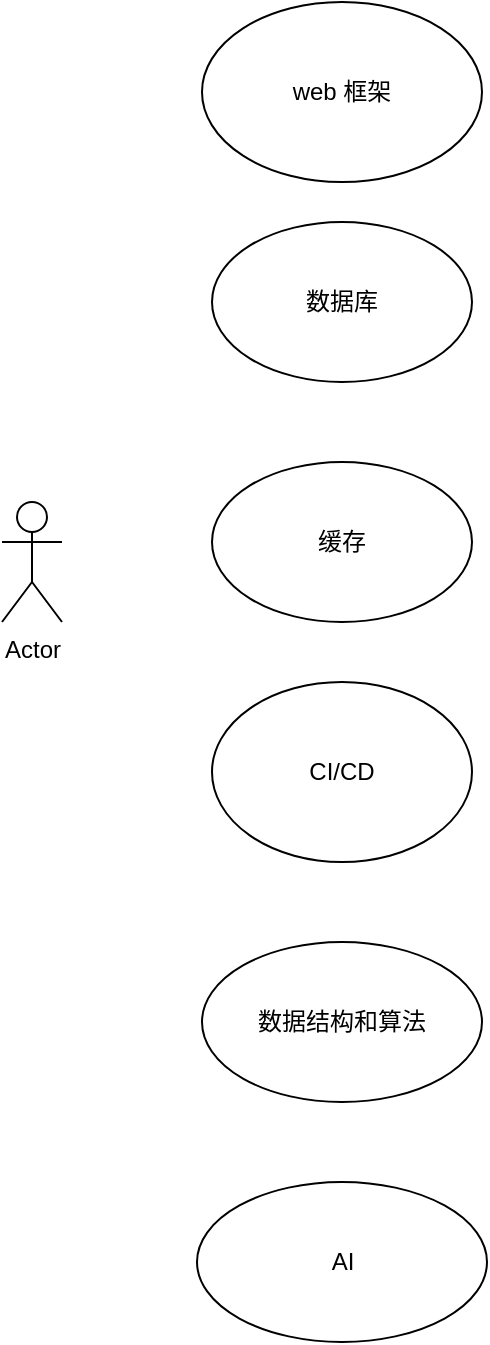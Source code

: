<mxfile version="23.1.6" type="github">
  <diagram name="Page-1" id="dc7iUbl5KWSRdTPYS_an">
    <mxGraphModel dx="1679" dy="798" grid="1" gridSize="10" guides="1" tooltips="1" connect="1" arrows="1" fold="1" page="1" pageScale="1" pageWidth="827" pageHeight="1169" math="0" shadow="0">
      <root>
        <mxCell id="0" />
        <mxCell id="1" parent="0" />
        <mxCell id="hnzvepVFJ6D69399of4t-2" value="Actor" style="shape=umlActor;verticalLabelPosition=bottom;verticalAlign=top;html=1;outlineConnect=0;" vertex="1" parent="1">
          <mxGeometry x="390" y="420" width="30" height="60" as="geometry" />
        </mxCell>
        <mxCell id="hnzvepVFJ6D69399of4t-4" value="web 框架" style="ellipse;whiteSpace=wrap;html=1;" vertex="1" parent="1">
          <mxGeometry x="490" y="170" width="140" height="90" as="geometry" />
        </mxCell>
        <mxCell id="hnzvepVFJ6D69399of4t-5" value="数据库" style="ellipse;whiteSpace=wrap;html=1;" vertex="1" parent="1">
          <mxGeometry x="495" y="280" width="130" height="80" as="geometry" />
        </mxCell>
        <mxCell id="hnzvepVFJ6D69399of4t-6" value="缓存" style="ellipse;whiteSpace=wrap;html=1;" vertex="1" parent="1">
          <mxGeometry x="495" y="400" width="130" height="80" as="geometry" />
        </mxCell>
        <mxCell id="hnzvepVFJ6D69399of4t-7" value="CI/CD" style="ellipse;whiteSpace=wrap;html=1;" vertex="1" parent="1">
          <mxGeometry x="495" y="510" width="130" height="90" as="geometry" />
        </mxCell>
        <mxCell id="hnzvepVFJ6D69399of4t-10" value="数据结构和算法" style="ellipse;whiteSpace=wrap;html=1;" vertex="1" parent="1">
          <mxGeometry x="490" y="640" width="140" height="80" as="geometry" />
        </mxCell>
        <mxCell id="hnzvepVFJ6D69399of4t-12" value="AI" style="ellipse;whiteSpace=wrap;html=1;" vertex="1" parent="1">
          <mxGeometry x="487.5" y="760" width="145" height="80" as="geometry" />
        </mxCell>
      </root>
    </mxGraphModel>
  </diagram>
</mxfile>
